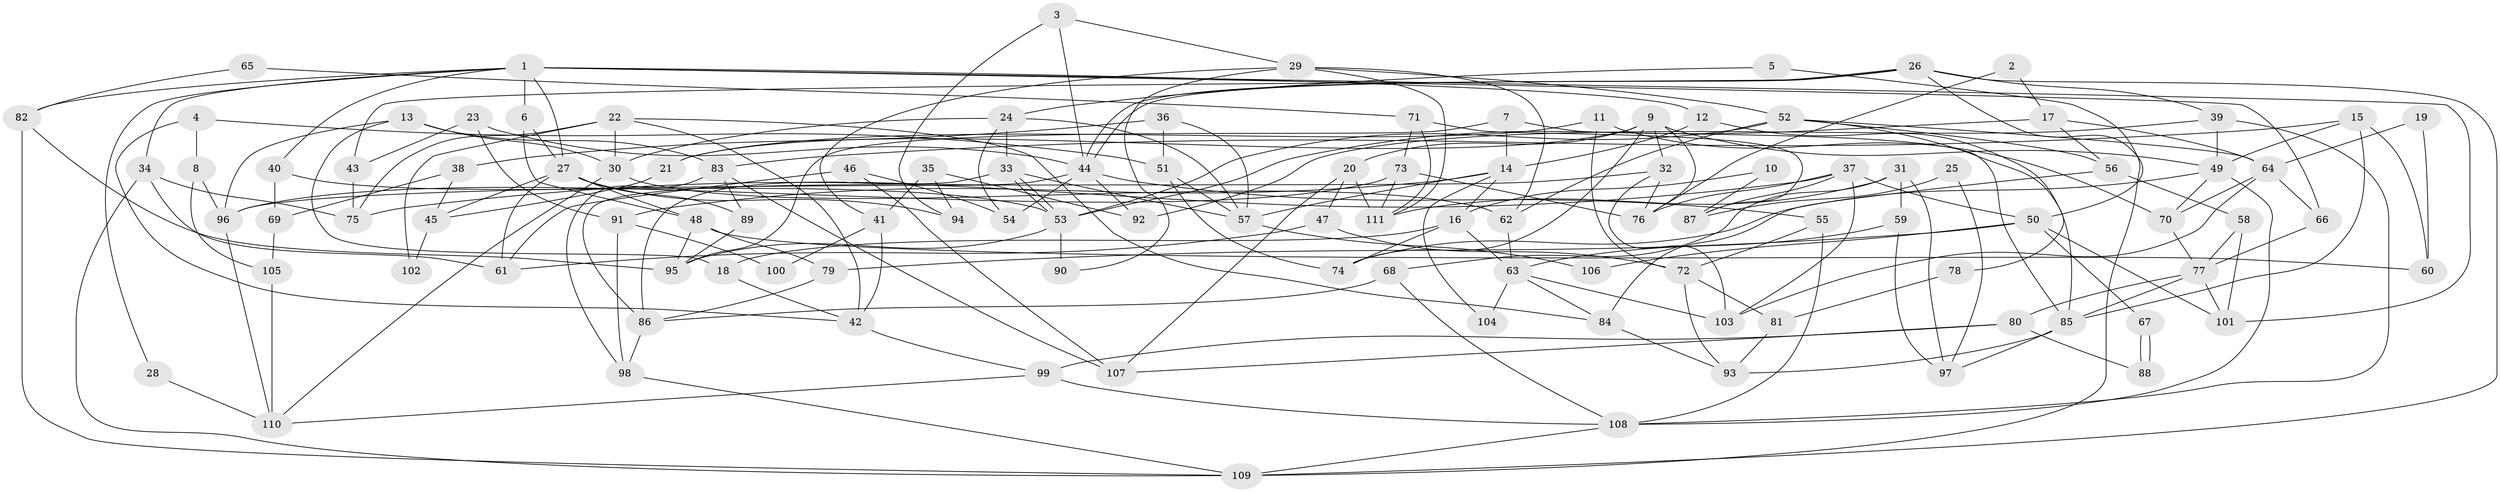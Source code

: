// Generated by graph-tools (version 1.1) at 2025/15/03/09/25 04:15:07]
// undirected, 111 vertices, 222 edges
graph export_dot {
graph [start="1"]
  node [color=gray90,style=filled];
  1;
  2;
  3;
  4;
  5;
  6;
  7;
  8;
  9;
  10;
  11;
  12;
  13;
  14;
  15;
  16;
  17;
  18;
  19;
  20;
  21;
  22;
  23;
  24;
  25;
  26;
  27;
  28;
  29;
  30;
  31;
  32;
  33;
  34;
  35;
  36;
  37;
  38;
  39;
  40;
  41;
  42;
  43;
  44;
  45;
  46;
  47;
  48;
  49;
  50;
  51;
  52;
  53;
  54;
  55;
  56;
  57;
  58;
  59;
  60;
  61;
  62;
  63;
  64;
  65;
  66;
  67;
  68;
  69;
  70;
  71;
  72;
  73;
  74;
  75;
  76;
  77;
  78;
  79;
  80;
  81;
  82;
  83;
  84;
  85;
  86;
  87;
  88;
  89;
  90;
  91;
  92;
  93;
  94;
  95;
  96;
  97;
  98;
  99;
  100;
  101;
  102;
  103;
  104;
  105;
  106;
  107;
  108;
  109;
  110;
  111;
  1 -- 66;
  1 -- 34;
  1 -- 6;
  1 -- 12;
  1 -- 27;
  1 -- 28;
  1 -- 40;
  1 -- 82;
  1 -- 101;
  2 -- 76;
  2 -- 17;
  3 -- 29;
  3 -- 44;
  3 -- 94;
  4 -- 51;
  4 -- 42;
  4 -- 8;
  5 -- 109;
  5 -- 24;
  6 -- 27;
  6 -- 48;
  7 -- 85;
  7 -- 95;
  7 -- 14;
  8 -- 96;
  8 -- 105;
  9 -- 32;
  9 -- 49;
  9 -- 20;
  9 -- 21;
  9 -- 74;
  9 -- 76;
  10 -- 16;
  10 -- 87;
  11 -- 70;
  11 -- 72;
  11 -- 21;
  12 -- 14;
  12 -- 85;
  13 -- 83;
  13 -- 96;
  13 -- 18;
  13 -- 30;
  14 -- 16;
  14 -- 57;
  14 -- 91;
  14 -- 104;
  15 -- 85;
  15 -- 83;
  15 -- 49;
  15 -- 60;
  16 -- 74;
  16 -- 18;
  16 -- 63;
  17 -- 64;
  17 -- 53;
  17 -- 56;
  18 -- 42;
  19 -- 60;
  19 -- 64;
  20 -- 111;
  20 -- 47;
  20 -- 107;
  21 -- 45;
  22 -- 75;
  22 -- 84;
  22 -- 30;
  22 -- 42;
  22 -- 102;
  23 -- 43;
  23 -- 44;
  23 -- 91;
  24 -- 30;
  24 -- 57;
  24 -- 33;
  24 -- 54;
  25 -- 97;
  25 -- 87;
  26 -- 39;
  26 -- 44;
  26 -- 44;
  26 -- 43;
  26 -- 50;
  26 -- 109;
  27 -- 89;
  27 -- 45;
  27 -- 48;
  27 -- 61;
  27 -- 94;
  28 -- 110;
  29 -- 62;
  29 -- 41;
  29 -- 52;
  29 -- 90;
  29 -- 111;
  30 -- 62;
  30 -- 110;
  31 -- 59;
  31 -- 68;
  31 -- 97;
  31 -- 111;
  32 -- 76;
  32 -- 103;
  32 -- 96;
  33 -- 53;
  33 -- 53;
  33 -- 57;
  33 -- 86;
  34 -- 109;
  34 -- 61;
  34 -- 75;
  35 -- 94;
  35 -- 92;
  35 -- 41;
  36 -- 38;
  36 -- 57;
  36 -- 51;
  37 -- 103;
  37 -- 50;
  37 -- 75;
  37 -- 76;
  37 -- 87;
  38 -- 69;
  38 -- 45;
  39 -- 49;
  39 -- 108;
  39 -- 92;
  40 -- 53;
  40 -- 69;
  41 -- 42;
  41 -- 100;
  42 -- 99;
  43 -- 75;
  44 -- 86;
  44 -- 54;
  44 -- 55;
  44 -- 92;
  45 -- 102;
  46 -- 54;
  46 -- 107;
  46 -- 61;
  47 -- 61;
  47 -- 72;
  48 -- 60;
  48 -- 79;
  48 -- 95;
  49 -- 74;
  49 -- 70;
  49 -- 108;
  50 -- 79;
  50 -- 67;
  50 -- 101;
  50 -- 106;
  51 -- 57;
  51 -- 74;
  52 -- 62;
  52 -- 53;
  52 -- 56;
  52 -- 64;
  52 -- 78;
  53 -- 90;
  53 -- 95;
  55 -- 108;
  55 -- 72;
  56 -- 58;
  56 -- 84;
  57 -- 106;
  58 -- 101;
  58 -- 77;
  59 -- 97;
  59 -- 63;
  62 -- 63;
  63 -- 84;
  63 -- 103;
  63 -- 104;
  64 -- 70;
  64 -- 66;
  64 -- 103;
  65 -- 71;
  65 -- 82;
  66 -- 77;
  67 -- 88;
  67 -- 88;
  68 -- 86;
  68 -- 108;
  69 -- 105;
  70 -- 77;
  71 -- 73;
  71 -- 111;
  71 -- 87;
  72 -- 81;
  72 -- 93;
  73 -- 76;
  73 -- 111;
  73 -- 96;
  77 -- 101;
  77 -- 80;
  77 -- 85;
  78 -- 81;
  79 -- 86;
  80 -- 99;
  80 -- 88;
  80 -- 107;
  81 -- 93;
  82 -- 95;
  82 -- 109;
  83 -- 107;
  83 -- 98;
  83 -- 89;
  84 -- 93;
  85 -- 93;
  85 -- 97;
  86 -- 98;
  89 -- 95;
  91 -- 98;
  91 -- 100;
  96 -- 110;
  98 -- 109;
  99 -- 108;
  99 -- 110;
  105 -- 110;
  108 -- 109;
}
